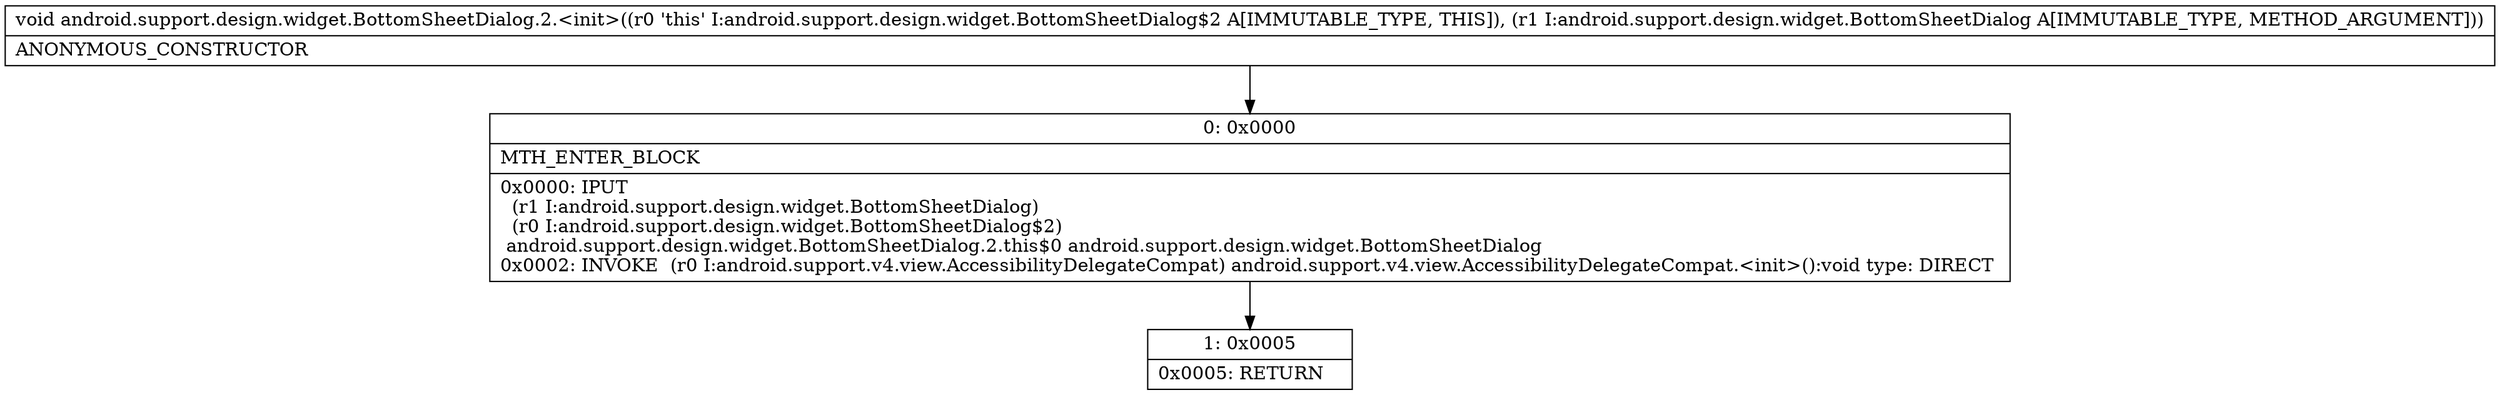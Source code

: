 digraph "CFG forandroid.support.design.widget.BottomSheetDialog.2.\<init\>(Landroid\/support\/design\/widget\/BottomSheetDialog;)V" {
Node_0 [shape=record,label="{0\:\ 0x0000|MTH_ENTER_BLOCK\l|0x0000: IPUT  \l  (r1 I:android.support.design.widget.BottomSheetDialog)\l  (r0 I:android.support.design.widget.BottomSheetDialog$2)\l android.support.design.widget.BottomSheetDialog.2.this$0 android.support.design.widget.BottomSheetDialog \l0x0002: INVOKE  (r0 I:android.support.v4.view.AccessibilityDelegateCompat) android.support.v4.view.AccessibilityDelegateCompat.\<init\>():void type: DIRECT \l}"];
Node_1 [shape=record,label="{1\:\ 0x0005|0x0005: RETURN   \l}"];
MethodNode[shape=record,label="{void android.support.design.widget.BottomSheetDialog.2.\<init\>((r0 'this' I:android.support.design.widget.BottomSheetDialog$2 A[IMMUTABLE_TYPE, THIS]), (r1 I:android.support.design.widget.BottomSheetDialog A[IMMUTABLE_TYPE, METHOD_ARGUMENT]))  | ANONYMOUS_CONSTRUCTOR\l}"];
MethodNode -> Node_0;
Node_0 -> Node_1;
}

